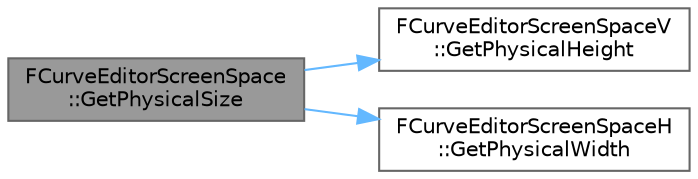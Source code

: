digraph "FCurveEditorScreenSpace::GetPhysicalSize"
{
 // INTERACTIVE_SVG=YES
 // LATEX_PDF_SIZE
  bgcolor="transparent";
  edge [fontname=Helvetica,fontsize=10,labelfontname=Helvetica,labelfontsize=10];
  node [fontname=Helvetica,fontsize=10,shape=box,height=0.2,width=0.4];
  rankdir="LR";
  Node1 [id="Node000001",label="FCurveEditorScreenSpace\l::GetPhysicalSize",height=0.2,width=0.4,color="gray40", fillcolor="grey60", style="filled", fontcolor="black",tooltip="Get the physical size of the screen."];
  Node1 -> Node2 [id="edge1_Node000001_Node000002",color="steelblue1",style="solid",tooltip=" "];
  Node2 [id="Node000002",label="FCurveEditorScreenSpaceV\l::GetPhysicalHeight",height=0.2,width=0.4,color="grey40", fillcolor="white", style="filled",URL="$de/d27/structFCurveEditorScreenSpaceV.html#a77afb3dae15a16e27649d990acf10982",tooltip="Get the physical height of the screen."];
  Node1 -> Node3 [id="edge2_Node000001_Node000003",color="steelblue1",style="solid",tooltip=" "];
  Node3 [id="Node000003",label="FCurveEditorScreenSpaceH\l::GetPhysicalWidth",height=0.2,width=0.4,color="grey40", fillcolor="white", style="filled",URL="$dd/d2d/structFCurveEditorScreenSpaceH.html#ab40b1ae4af8230c7f28e80d5a108e594",tooltip="Get the physical width of the screen."];
}
